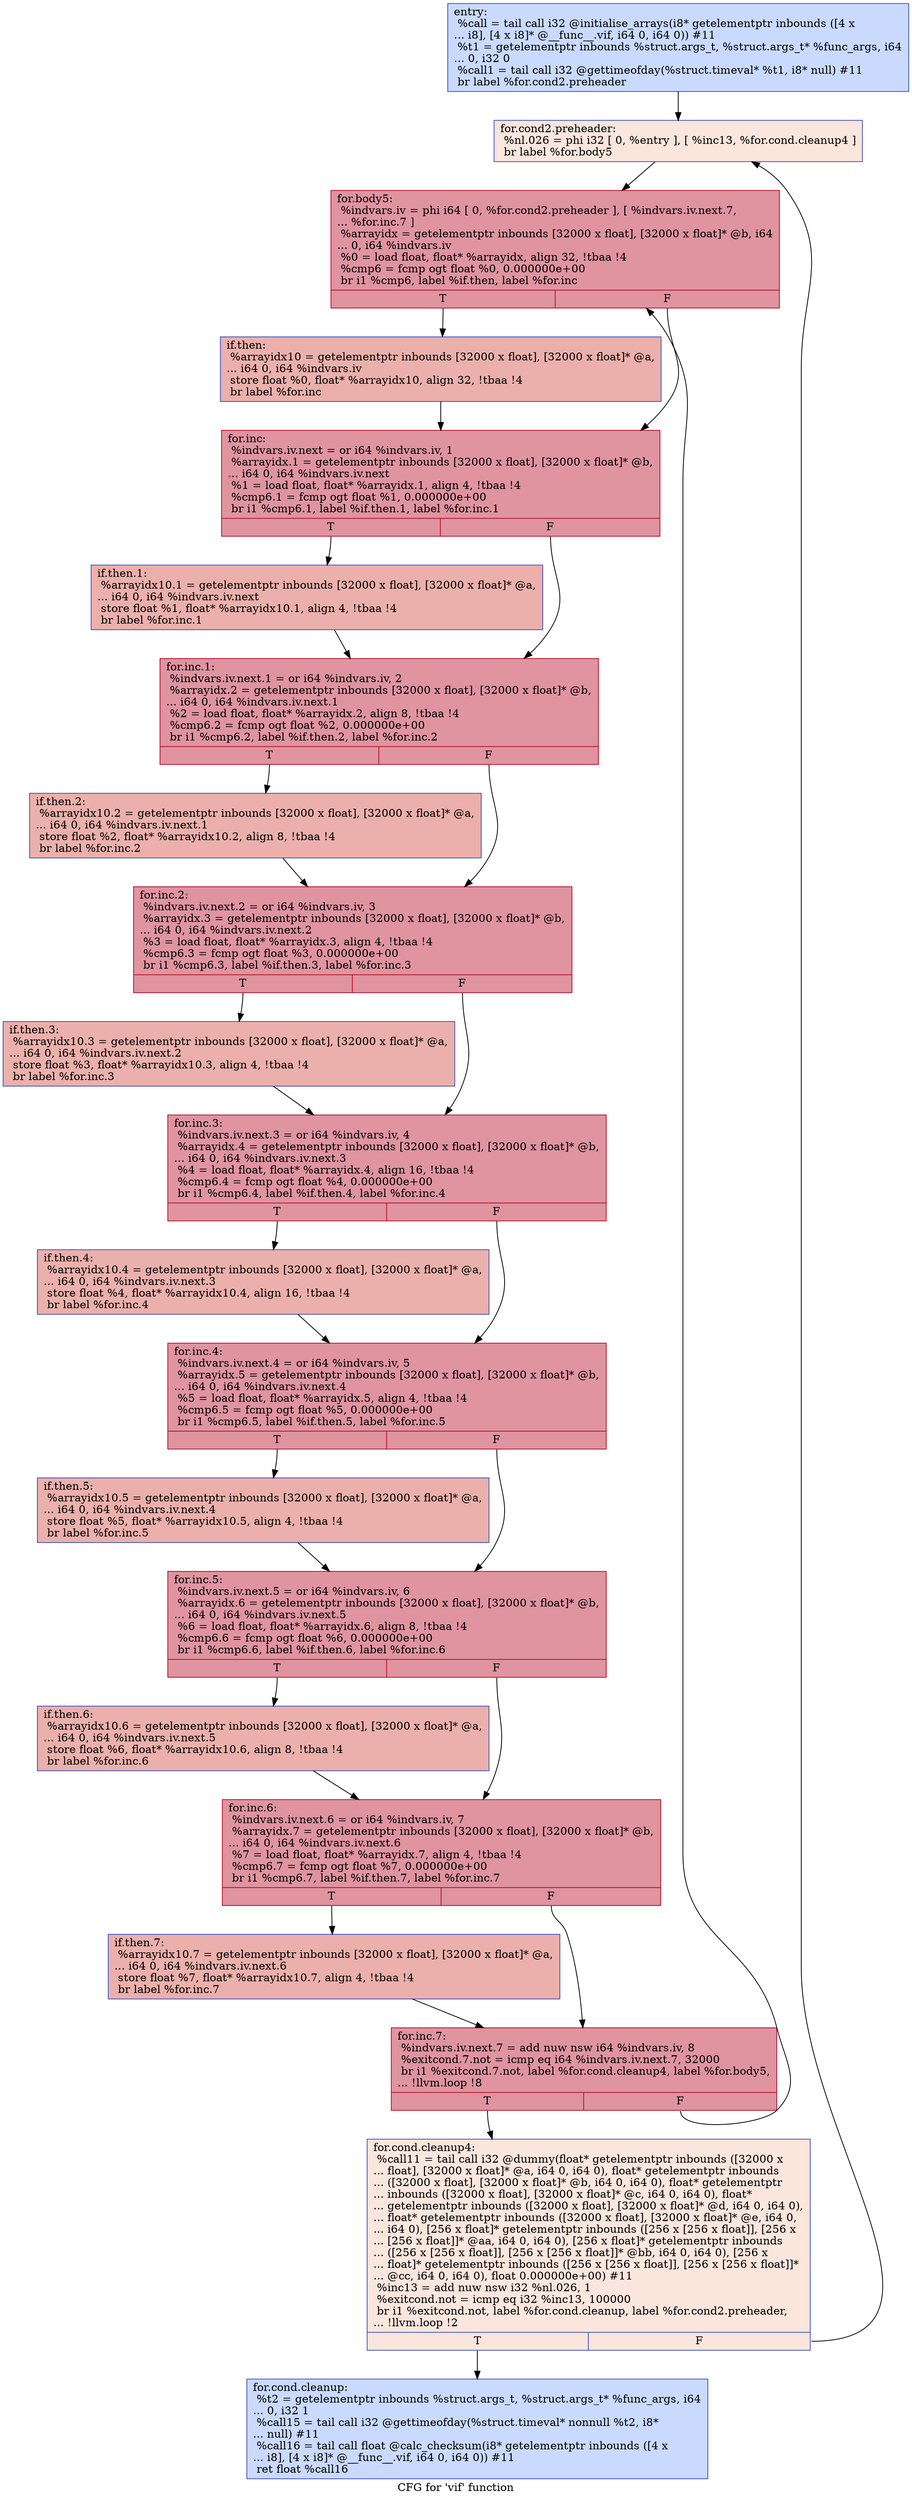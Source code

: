 digraph "CFG for 'vif' function" {
	label="CFG for 'vif' function";

	Node0x564c93cd6e50 [shape=record,color="#3d50c3ff", style=filled, fillcolor="#88abfd70",label="{entry:\l  %call = tail call i32 @initialise_arrays(i8* getelementptr inbounds ([4 x\l... i8], [4 x i8]* @__func__.vif, i64 0, i64 0)) #11\l  %t1 = getelementptr inbounds %struct.args_t, %struct.args_t* %func_args, i64\l... 0, i32 0\l  %call1 = tail call i32 @gettimeofday(%struct.timeval* %t1, i8* null) #11\l  br label %for.cond2.preheader\l}"];
	Node0x564c93cd6e50 -> Node0x564c93cd72f0;
	Node0x564c93cd72f0 [shape=record,color="#3d50c3ff", style=filled, fillcolor="#f3c7b170",label="{for.cond2.preheader:                              \l  %nl.026 = phi i32 [ 0, %entry ], [ %inc13, %for.cond.cleanup4 ]\l  br label %for.body5\l}"];
	Node0x564c93cd72f0 -> Node0x564c93cd7520;
	Node0x564c93cd7640 [shape=record,color="#3d50c3ff", style=filled, fillcolor="#88abfd70",label="{for.cond.cleanup:                                 \l  %t2 = getelementptr inbounds %struct.args_t, %struct.args_t* %func_args, i64\l... 0, i32 1\l  %call15 = tail call i32 @gettimeofday(%struct.timeval* nonnull %t2, i8*\l... null) #11\l  %call16 = tail call float @calc_checksum(i8* getelementptr inbounds ([4 x\l... i8], [4 x i8]* @__func__.vif, i64 0, i64 0)) #11\l  ret float %call16\l}"];
	Node0x564c93cd7410 [shape=record,color="#3d50c3ff", style=filled, fillcolor="#f3c7b170",label="{for.cond.cleanup4:                                \l  %call11 = tail call i32 @dummy(float* getelementptr inbounds ([32000 x\l... float], [32000 x float]* @a, i64 0, i64 0), float* getelementptr inbounds\l... ([32000 x float], [32000 x float]* @b, i64 0, i64 0), float* getelementptr\l... inbounds ([32000 x float], [32000 x float]* @c, i64 0, i64 0), float*\l... getelementptr inbounds ([32000 x float], [32000 x float]* @d, i64 0, i64 0),\l... float* getelementptr inbounds ([32000 x float], [32000 x float]* @e, i64 0,\l... i64 0), [256 x float]* getelementptr inbounds ([256 x [256 x float]], [256 x\l... [256 x float]]* @aa, i64 0, i64 0), [256 x float]* getelementptr inbounds\l... ([256 x [256 x float]], [256 x [256 x float]]* @bb, i64 0, i64 0), [256 x\l... float]* getelementptr inbounds ([256 x [256 x float]], [256 x [256 x float]]*\l... @cc, i64 0, i64 0), float 0.000000e+00) #11\l  %inc13 = add nuw nsw i32 %nl.026, 1\l  %exitcond.not = icmp eq i32 %inc13, 100000\l  br i1 %exitcond.not, label %for.cond.cleanup, label %for.cond2.preheader,\l... !llvm.loop !2\l|{<s0>T|<s1>F}}"];
	Node0x564c93cd7410:s0 -> Node0x564c93cd7640;
	Node0x564c93cd7410:s1 -> Node0x564c93cd72f0;
	Node0x564c93cd7520 [shape=record,color="#b70d28ff", style=filled, fillcolor="#b70d2870",label="{for.body5:                                        \l  %indvars.iv = phi i64 [ 0, %for.cond2.preheader ], [ %indvars.iv.next.7,\l... %for.inc.7 ]\l  %arrayidx = getelementptr inbounds [32000 x float], [32000 x float]* @b, i64\l... 0, i64 %indvars.iv\l  %0 = load float, float* %arrayidx, align 32, !tbaa !4\l  %cmp6 = fcmp ogt float %0, 0.000000e+00\l  br i1 %cmp6, label %if.then, label %for.inc\l|{<s0>T|<s1>F}}"];
	Node0x564c93cd7520:s0 -> Node0x564c93cd8380;
	Node0x564c93cd7520:s1 -> Node0x564c93cd83f0;
	Node0x564c93cd8380 [shape=record,color="#3d50c3ff", style=filled, fillcolor="#d24b4070",label="{if.then:                                          \l  %arrayidx10 = getelementptr inbounds [32000 x float], [32000 x float]* @a,\l... i64 0, i64 %indvars.iv\l  store float %0, float* %arrayidx10, align 32, !tbaa !4\l  br label %for.inc\l}"];
	Node0x564c93cd8380 -> Node0x564c93cd83f0;
	Node0x564c93cd83f0 [shape=record,color="#b70d28ff", style=filled, fillcolor="#b70d2870",label="{for.inc:                                          \l  %indvars.iv.next = or i64 %indvars.iv, 1\l  %arrayidx.1 = getelementptr inbounds [32000 x float], [32000 x float]* @b,\l... i64 0, i64 %indvars.iv.next\l  %1 = load float, float* %arrayidx.1, align 4, !tbaa !4\l  %cmp6.1 = fcmp ogt float %1, 0.000000e+00\l  br i1 %cmp6.1, label %if.then.1, label %for.inc.1\l|{<s0>T|<s1>F}}"];
	Node0x564c93cd83f0:s0 -> Node0x564c93cd8d50;
	Node0x564c93cd83f0:s1 -> Node0x564c93cd8dd0;
	Node0x564c93cd8d50 [shape=record,color="#3d50c3ff", style=filled, fillcolor="#d24b4070",label="{if.then.1:                                        \l  %arrayidx10.1 = getelementptr inbounds [32000 x float], [32000 x float]* @a,\l... i64 0, i64 %indvars.iv.next\l  store float %1, float* %arrayidx10.1, align 4, !tbaa !4\l  br label %for.inc.1\l}"];
	Node0x564c93cd8d50 -> Node0x564c93cd8dd0;
	Node0x564c93cd8dd0 [shape=record,color="#b70d28ff", style=filled, fillcolor="#b70d2870",label="{for.inc.1:                                        \l  %indvars.iv.next.1 = or i64 %indvars.iv, 2\l  %arrayidx.2 = getelementptr inbounds [32000 x float], [32000 x float]* @b,\l... i64 0, i64 %indvars.iv.next.1\l  %2 = load float, float* %arrayidx.2, align 8, !tbaa !4\l  %cmp6.2 = fcmp ogt float %2, 0.000000e+00\l  br i1 %cmp6.2, label %if.then.2, label %for.inc.2\l|{<s0>T|<s1>F}}"];
	Node0x564c93cd8dd0:s0 -> Node0x564c93cd9400;
	Node0x564c93cd8dd0:s1 -> Node0x564c93cd9480;
	Node0x564c93cd9400 [shape=record,color="#3d50c3ff", style=filled, fillcolor="#d24b4070",label="{if.then.2:                                        \l  %arrayidx10.2 = getelementptr inbounds [32000 x float], [32000 x float]* @a,\l... i64 0, i64 %indvars.iv.next.1\l  store float %2, float* %arrayidx10.2, align 8, !tbaa !4\l  br label %for.inc.2\l}"];
	Node0x564c93cd9400 -> Node0x564c93cd9480;
	Node0x564c93cd9480 [shape=record,color="#b70d28ff", style=filled, fillcolor="#b70d2870",label="{for.inc.2:                                        \l  %indvars.iv.next.2 = or i64 %indvars.iv, 3\l  %arrayidx.3 = getelementptr inbounds [32000 x float], [32000 x float]* @b,\l... i64 0, i64 %indvars.iv.next.2\l  %3 = load float, float* %arrayidx.3, align 4, !tbaa !4\l  %cmp6.3 = fcmp ogt float %3, 0.000000e+00\l  br i1 %cmp6.3, label %if.then.3, label %for.inc.3\l|{<s0>T|<s1>F}}"];
	Node0x564c93cd9480:s0 -> Node0x564c93cd9aa0;
	Node0x564c93cd9480:s1 -> Node0x564c93cd9af0;
	Node0x564c93cd9aa0 [shape=record,color="#3d50c3ff", style=filled, fillcolor="#d24b4070",label="{if.then.3:                                        \l  %arrayidx10.3 = getelementptr inbounds [32000 x float], [32000 x float]* @a,\l... i64 0, i64 %indvars.iv.next.2\l  store float %3, float* %arrayidx10.3, align 4, !tbaa !4\l  br label %for.inc.3\l}"];
	Node0x564c93cd9aa0 -> Node0x564c93cd9af0;
	Node0x564c93cd9af0 [shape=record,color="#b70d28ff", style=filled, fillcolor="#b70d2870",label="{for.inc.3:                                        \l  %indvars.iv.next.3 = or i64 %indvars.iv, 4\l  %arrayidx.4 = getelementptr inbounds [32000 x float], [32000 x float]* @b,\l... i64 0, i64 %indvars.iv.next.3\l  %4 = load float, float* %arrayidx.4, align 16, !tbaa !4\l  %cmp6.4 = fcmp ogt float %4, 0.000000e+00\l  br i1 %cmp6.4, label %if.then.4, label %for.inc.4\l|{<s0>T|<s1>F}}"];
	Node0x564c93cd9af0:s0 -> Node0x564c93cda160;
	Node0x564c93cd9af0:s1 -> Node0x564c93cda1b0;
	Node0x564c93cda160 [shape=record,color="#3d50c3ff", style=filled, fillcolor="#d24b4070",label="{if.then.4:                                        \l  %arrayidx10.4 = getelementptr inbounds [32000 x float], [32000 x float]* @a,\l... i64 0, i64 %indvars.iv.next.3\l  store float %4, float* %arrayidx10.4, align 16, !tbaa !4\l  br label %for.inc.4\l}"];
	Node0x564c93cda160 -> Node0x564c93cda1b0;
	Node0x564c93cda1b0 [shape=record,color="#b70d28ff", style=filled, fillcolor="#b70d2870",label="{for.inc.4:                                        \l  %indvars.iv.next.4 = or i64 %indvars.iv, 5\l  %arrayidx.5 = getelementptr inbounds [32000 x float], [32000 x float]* @b,\l... i64 0, i64 %indvars.iv.next.4\l  %5 = load float, float* %arrayidx.5, align 4, !tbaa !4\l  %cmp6.5 = fcmp ogt float %5, 0.000000e+00\l  br i1 %cmp6.5, label %if.then.5, label %for.inc.5\l|{<s0>T|<s1>F}}"];
	Node0x564c93cda1b0:s0 -> Node0x564c93cd8a30;
	Node0x564c93cda1b0:s1 -> Node0x564c93cd8a80;
	Node0x564c93cd8a30 [shape=record,color="#3d50c3ff", style=filled, fillcolor="#d24b4070",label="{if.then.5:                                        \l  %arrayidx10.5 = getelementptr inbounds [32000 x float], [32000 x float]* @a,\l... i64 0, i64 %indvars.iv.next.4\l  store float %5, float* %arrayidx10.5, align 4, !tbaa !4\l  br label %for.inc.5\l}"];
	Node0x564c93cd8a30 -> Node0x564c93cd8a80;
	Node0x564c93cd8a80 [shape=record,color="#b70d28ff", style=filled, fillcolor="#b70d2870",label="{for.inc.5:                                        \l  %indvars.iv.next.5 = or i64 %indvars.iv, 6\l  %arrayidx.6 = getelementptr inbounds [32000 x float], [32000 x float]* @b,\l... i64 0, i64 %indvars.iv.next.5\l  %6 = load float, float* %arrayidx.6, align 8, !tbaa !4\l  %cmp6.6 = fcmp ogt float %6, 0.000000e+00\l  br i1 %cmp6.6, label %if.then.6, label %for.inc.6\l|{<s0>T|<s1>F}}"];
	Node0x564c93cd8a80:s0 -> Node0x564c93cdb110;
	Node0x564c93cd8a80:s1 -> Node0x564c93cdb160;
	Node0x564c93cdb110 [shape=record,color="#3d50c3ff", style=filled, fillcolor="#d24b4070",label="{if.then.6:                                        \l  %arrayidx10.6 = getelementptr inbounds [32000 x float], [32000 x float]* @a,\l... i64 0, i64 %indvars.iv.next.5\l  store float %6, float* %arrayidx10.6, align 8, !tbaa !4\l  br label %for.inc.6\l}"];
	Node0x564c93cdb110 -> Node0x564c93cdb160;
	Node0x564c93cdb160 [shape=record,color="#b70d28ff", style=filled, fillcolor="#b70d2870",label="{for.inc.6:                                        \l  %indvars.iv.next.6 = or i64 %indvars.iv, 7\l  %arrayidx.7 = getelementptr inbounds [32000 x float], [32000 x float]* @b,\l... i64 0, i64 %indvars.iv.next.6\l  %7 = load float, float* %arrayidx.7, align 4, !tbaa !4\l  %cmp6.7 = fcmp ogt float %7, 0.000000e+00\l  br i1 %cmp6.7, label %if.then.7, label %for.inc.7\l|{<s0>T|<s1>F}}"];
	Node0x564c93cdb160:s0 -> Node0x564c93cdb780;
	Node0x564c93cdb160:s1 -> Node0x564c93cd8080;
	Node0x564c93cdb780 [shape=record,color="#3d50c3ff", style=filled, fillcolor="#d24b4070",label="{if.then.7:                                        \l  %arrayidx10.7 = getelementptr inbounds [32000 x float], [32000 x float]* @a,\l... i64 0, i64 %indvars.iv.next.6\l  store float %7, float* %arrayidx10.7, align 4, !tbaa !4\l  br label %for.inc.7\l}"];
	Node0x564c93cdb780 -> Node0x564c93cd8080;
	Node0x564c93cd8080 [shape=record,color="#b70d28ff", style=filled, fillcolor="#b70d2870",label="{for.inc.7:                                        \l  %indvars.iv.next.7 = add nuw nsw i64 %indvars.iv, 8\l  %exitcond.7.not = icmp eq i64 %indvars.iv.next.7, 32000\l  br i1 %exitcond.7.not, label %for.cond.cleanup4, label %for.body5,\l... !llvm.loop !8\l|{<s0>T|<s1>F}}"];
	Node0x564c93cd8080:s0 -> Node0x564c93cd7410;
	Node0x564c93cd8080:s1 -> Node0x564c93cd7520;
}
